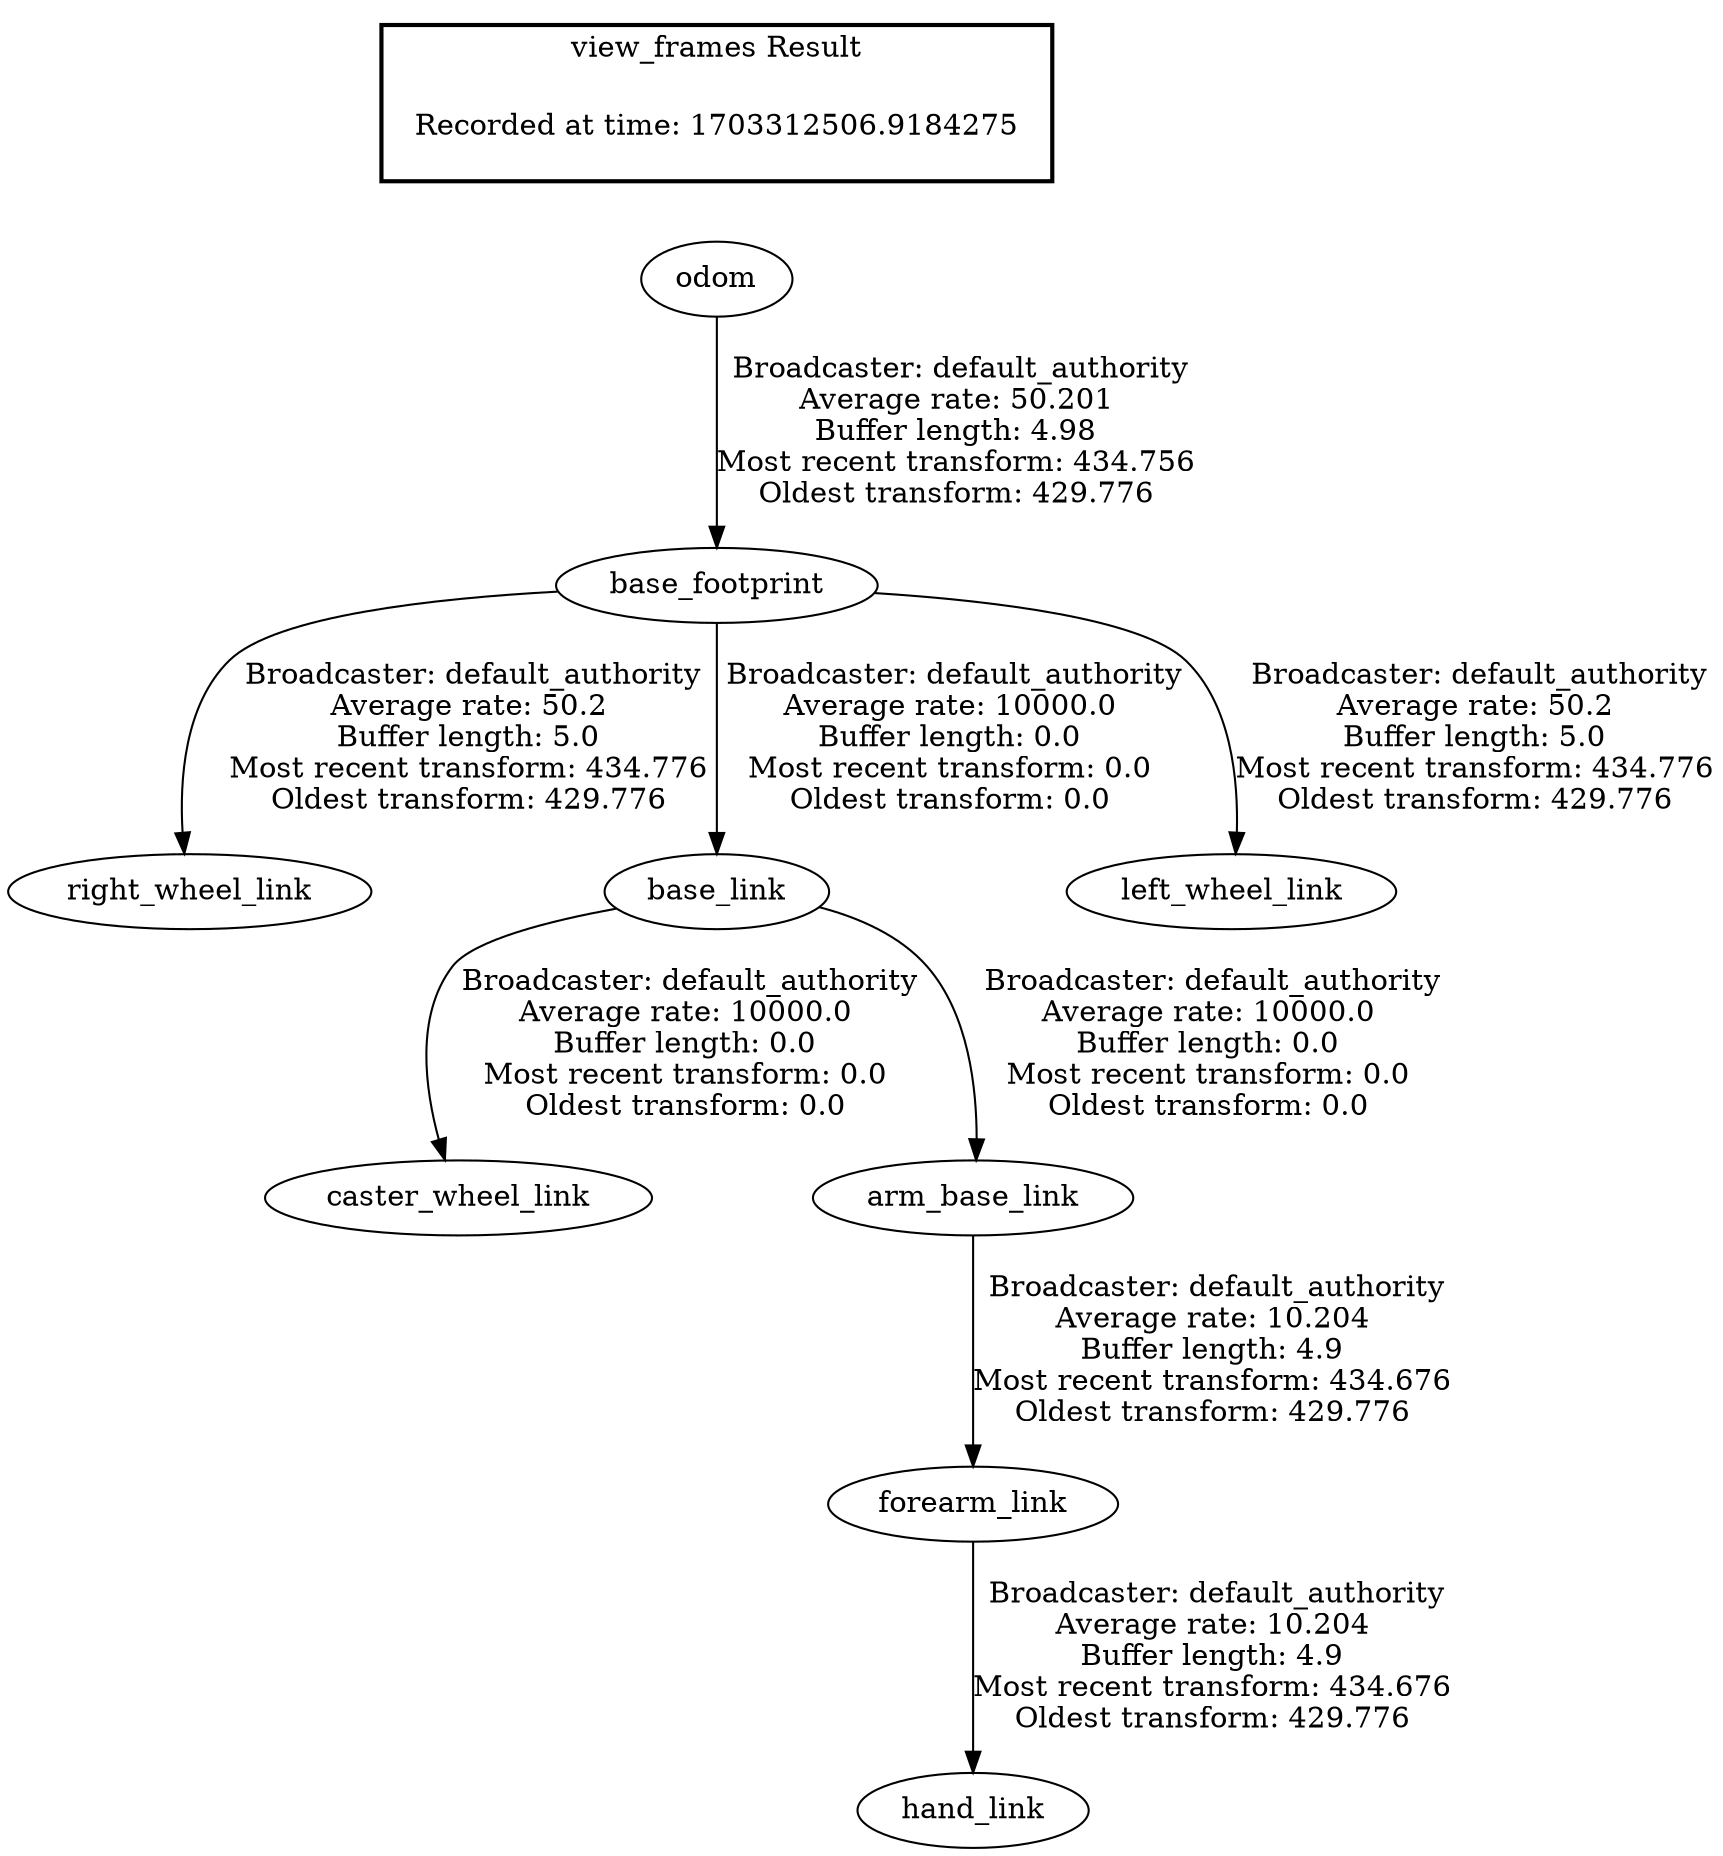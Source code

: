 digraph G {
"base_footprint" -> "right_wheel_link"[label=" Broadcaster: default_authority\nAverage rate: 50.2\nBuffer length: 5.0\nMost recent transform: 434.776\nOldest transform: 429.776\n"];
"odom" -> "base_footprint"[label=" Broadcaster: default_authority\nAverage rate: 50.201\nBuffer length: 4.98\nMost recent transform: 434.756\nOldest transform: 429.776\n"];
"base_link" -> "caster_wheel_link"[label=" Broadcaster: default_authority\nAverage rate: 10000.0\nBuffer length: 0.0\nMost recent transform: 0.0\nOldest transform: 0.0\n"];
"base_footprint" -> "base_link"[label=" Broadcaster: default_authority\nAverage rate: 10000.0\nBuffer length: 0.0\nMost recent transform: 0.0\nOldest transform: 0.0\n"];
"base_link" -> "arm_base_link"[label=" Broadcaster: default_authority\nAverage rate: 10000.0\nBuffer length: 0.0\nMost recent transform: 0.0\nOldest transform: 0.0\n"];
"base_footprint" -> "left_wheel_link"[label=" Broadcaster: default_authority\nAverage rate: 50.2\nBuffer length: 5.0\nMost recent transform: 434.776\nOldest transform: 429.776\n"];
"arm_base_link" -> "forearm_link"[label=" Broadcaster: default_authority\nAverage rate: 10.204\nBuffer length: 4.9\nMost recent transform: 434.676\nOldest transform: 429.776\n"];
"forearm_link" -> "hand_link"[label=" Broadcaster: default_authority\nAverage rate: 10.204\nBuffer length: 4.9\nMost recent transform: 434.676\nOldest transform: 429.776\n"];
edge [style=invis];
 subgraph cluster_legend { style=bold; color=black; label ="view_frames Result";
"Recorded at time: 1703312506.9184275"[ shape=plaintext ] ;
}->"odom";
}